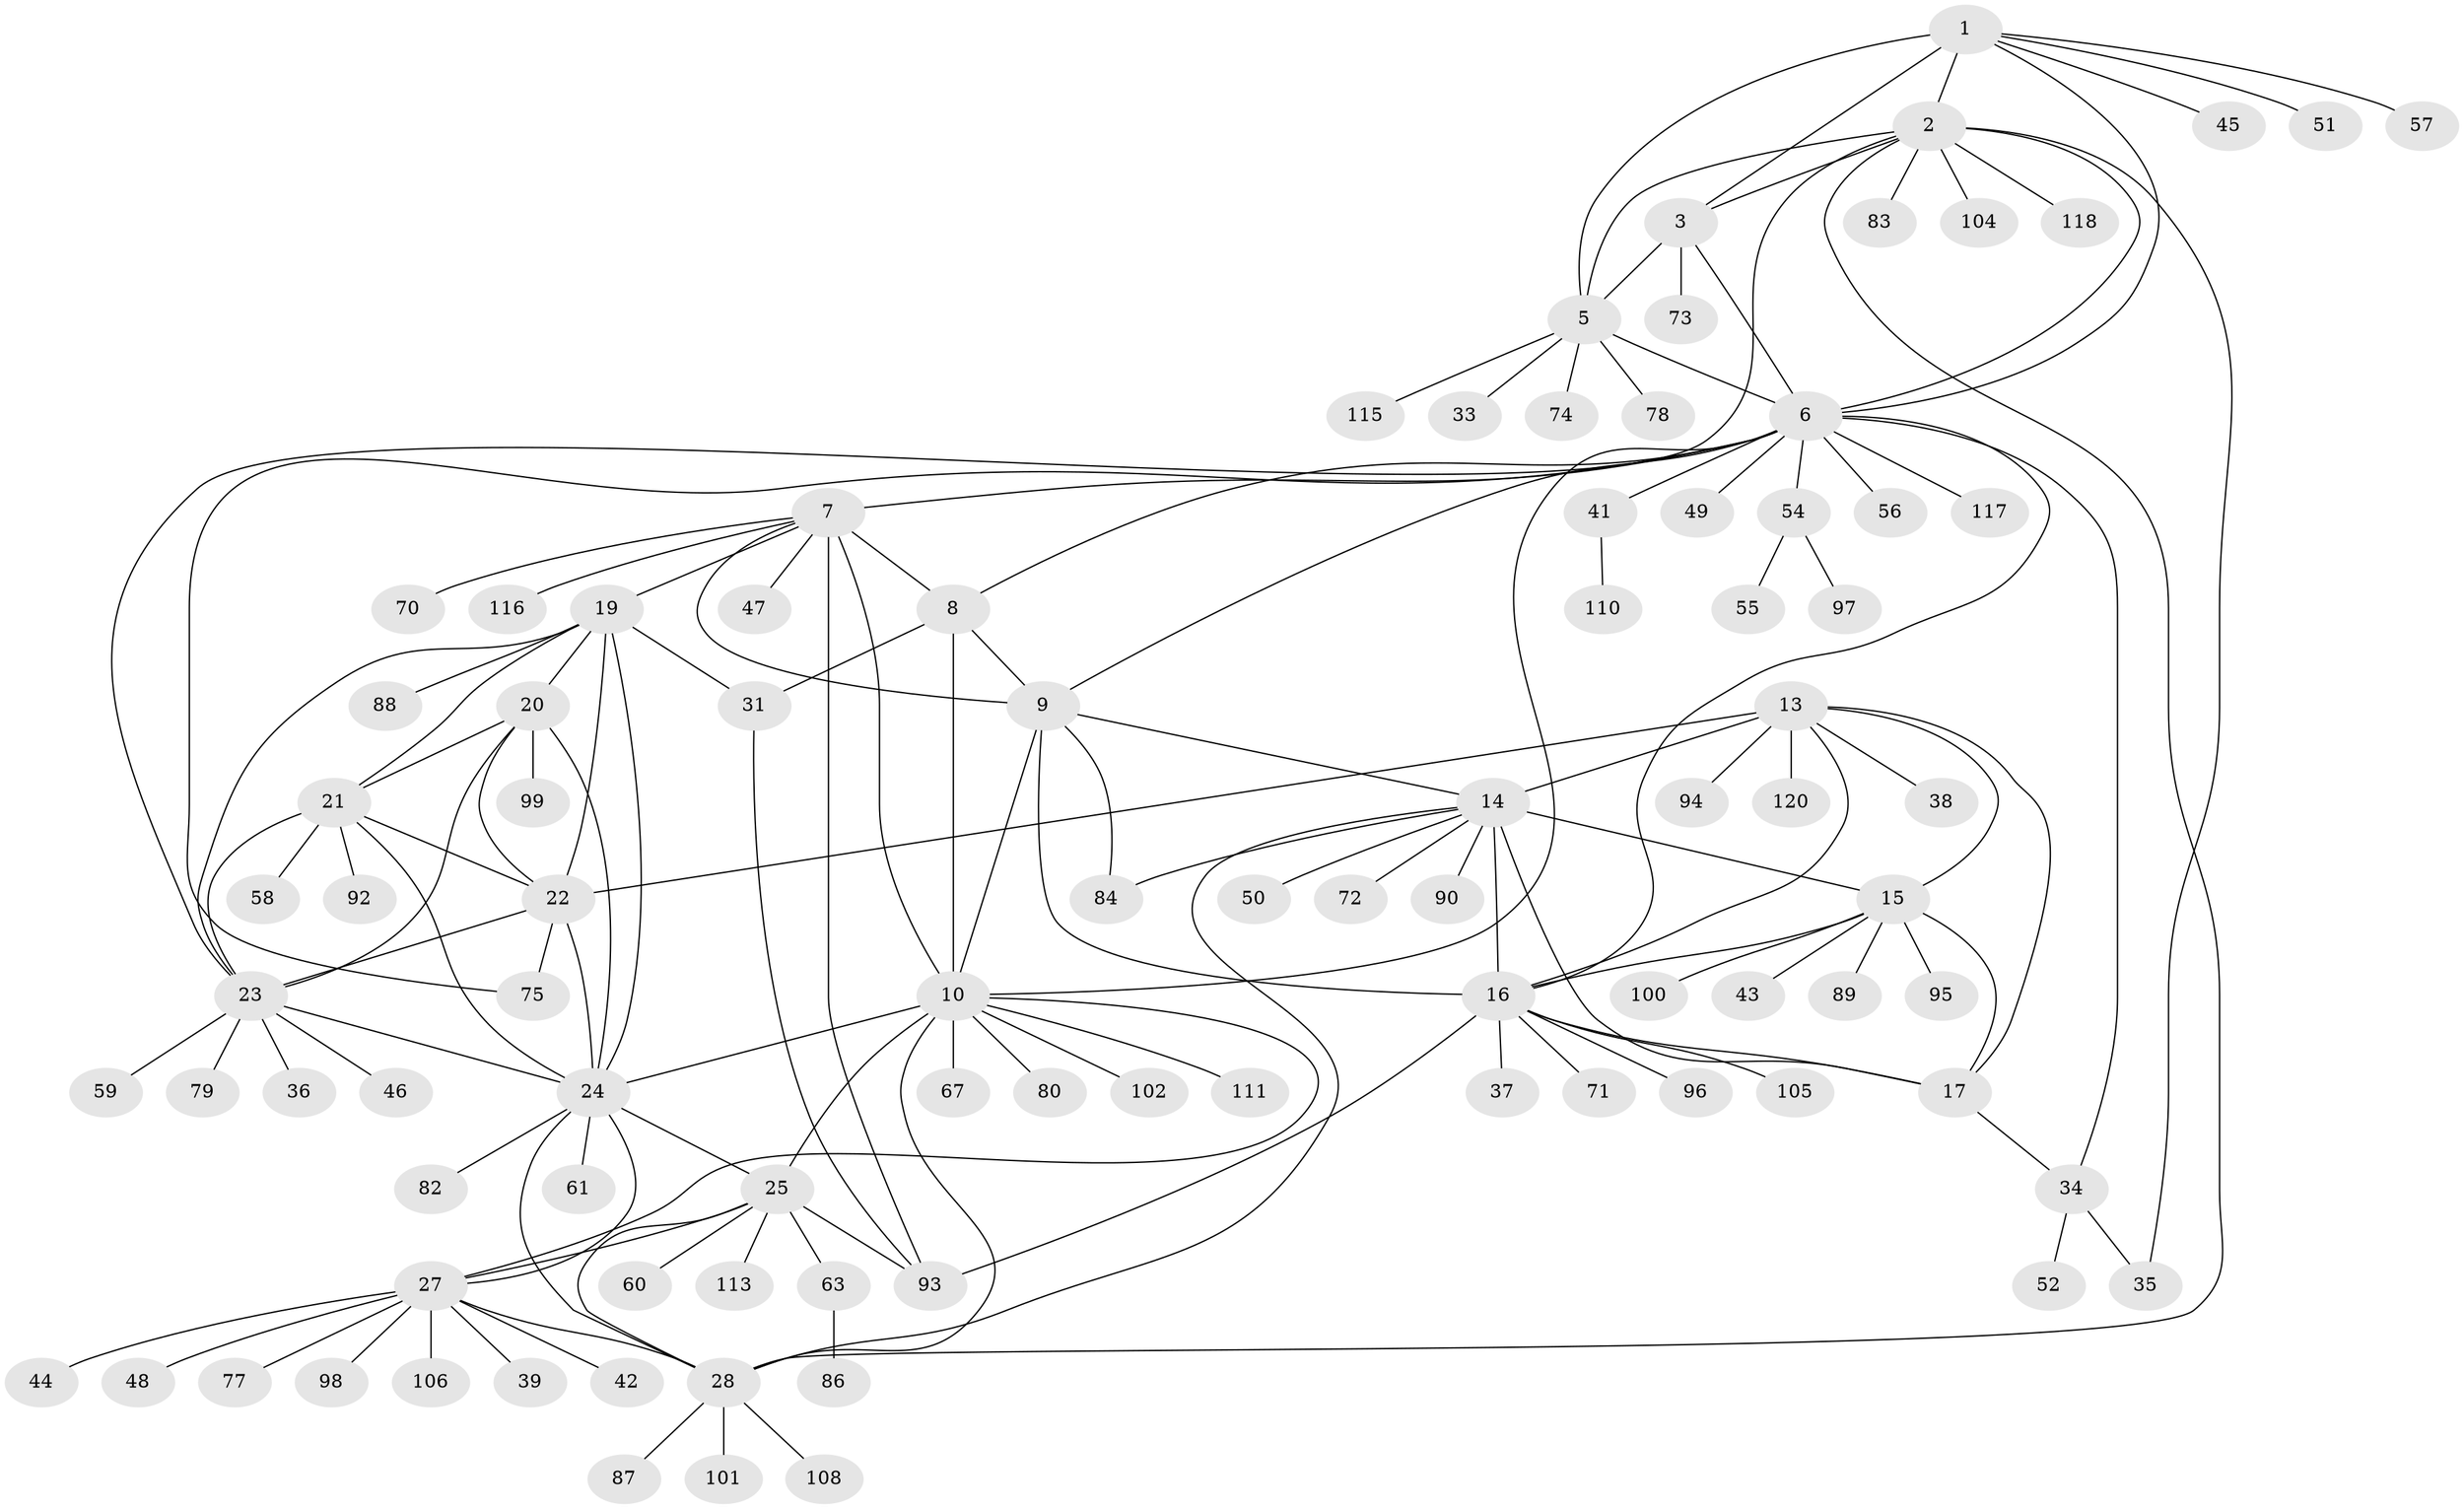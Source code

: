 // Generated by graph-tools (version 1.1) at 2025/52/02/27/25 19:52:18]
// undirected, 94 vertices, 142 edges
graph export_dot {
graph [start="1"]
  node [color=gray90,style=filled];
  1 [super="+122"];
  2 [super="+4"];
  3 [super="+53"];
  5 [super="+65"];
  6 [super="+12"];
  7 [super="+11"];
  8 [super="+91"];
  9 [super="+81"];
  10 [super="+29"];
  13 [super="+69"];
  14 [super="+18"];
  15 [super="+76"];
  16 [super="+62"];
  17 [super="+103"];
  19 [super="+40"];
  20;
  21 [super="+68"];
  22 [super="+64"];
  23 [super="+32"];
  24 [super="+26"];
  25 [super="+66"];
  27 [super="+114"];
  28 [super="+30"];
  31 [super="+119"];
  33;
  34;
  35;
  36;
  37;
  38;
  39 [super="+112"];
  41;
  42;
  43;
  44;
  45;
  46;
  47;
  48;
  49;
  50;
  51;
  52;
  54;
  55;
  56;
  57;
  58;
  59;
  60;
  61;
  63 [super="+85"];
  67;
  70;
  71;
  72;
  73;
  74;
  75;
  77;
  78;
  79;
  80;
  82;
  83;
  84;
  86;
  87;
  88;
  89;
  90;
  92;
  93 [super="+107"];
  94;
  95 [super="+109"];
  96;
  97;
  98;
  99;
  100;
  101;
  102;
  104;
  105 [super="+121"];
  106;
  108;
  110;
  111;
  113;
  115;
  116;
  117;
  118;
  120;
  1 -- 2 [weight=2];
  1 -- 3;
  1 -- 5;
  1 -- 6;
  1 -- 45;
  1 -- 51;
  1 -- 57;
  2 -- 3 [weight=2];
  2 -- 5 [weight=2];
  2 -- 6 [weight=2];
  2 -- 23;
  2 -- 35;
  2 -- 104;
  2 -- 83;
  2 -- 118;
  2 -- 28;
  3 -- 5;
  3 -- 6;
  3 -- 73;
  5 -- 6;
  5 -- 33;
  5 -- 74;
  5 -- 78;
  5 -- 115;
  6 -- 16;
  6 -- 34;
  6 -- 49;
  6 -- 54;
  6 -- 117 [weight=2];
  6 -- 7 [weight=2];
  6 -- 8;
  6 -- 9;
  6 -- 10;
  6 -- 41;
  6 -- 75;
  6 -- 56;
  7 -- 8 [weight=2];
  7 -- 9 [weight=2];
  7 -- 10 [weight=2];
  7 -- 70;
  7 -- 47;
  7 -- 19;
  7 -- 116;
  7 -- 93;
  8 -- 9;
  8 -- 10;
  8 -- 31;
  9 -- 10;
  9 -- 16;
  9 -- 84;
  9 -- 14;
  10 -- 67;
  10 -- 80;
  10 -- 102;
  10 -- 111;
  10 -- 25;
  10 -- 27 [weight=2];
  10 -- 28 [weight=2];
  10 -- 24;
  13 -- 14 [weight=2];
  13 -- 15;
  13 -- 16;
  13 -- 17;
  13 -- 22;
  13 -- 38;
  13 -- 120;
  13 -- 94;
  14 -- 15 [weight=2];
  14 -- 16 [weight=2];
  14 -- 17 [weight=2];
  14 -- 28;
  14 -- 72;
  14 -- 84;
  14 -- 90;
  14 -- 50;
  15 -- 16;
  15 -- 17;
  15 -- 43;
  15 -- 89;
  15 -- 95;
  15 -- 100;
  16 -- 17;
  16 -- 37;
  16 -- 71;
  16 -- 96;
  16 -- 105;
  16 -- 93;
  17 -- 34;
  19 -- 20;
  19 -- 21;
  19 -- 22;
  19 -- 23;
  19 -- 24;
  19 -- 31;
  19 -- 88;
  20 -- 21;
  20 -- 22;
  20 -- 23;
  20 -- 24;
  20 -- 99;
  21 -- 22;
  21 -- 23;
  21 -- 24;
  21 -- 58;
  21 -- 92;
  22 -- 23;
  22 -- 24;
  22 -- 75;
  23 -- 24;
  23 -- 36;
  23 -- 46;
  23 -- 79;
  23 -- 59;
  24 -- 82;
  24 -- 25;
  24 -- 27;
  24 -- 28 [weight=2];
  24 -- 61;
  25 -- 27;
  25 -- 28 [weight=2];
  25 -- 60;
  25 -- 63;
  25 -- 93;
  25 -- 113;
  27 -- 28 [weight=2];
  27 -- 39;
  27 -- 42;
  27 -- 44;
  27 -- 48;
  27 -- 77;
  27 -- 98;
  27 -- 106;
  28 -- 87;
  28 -- 101;
  28 -- 108;
  31 -- 93;
  34 -- 35;
  34 -- 52;
  41 -- 110;
  54 -- 55;
  54 -- 97;
  63 -- 86;
}

